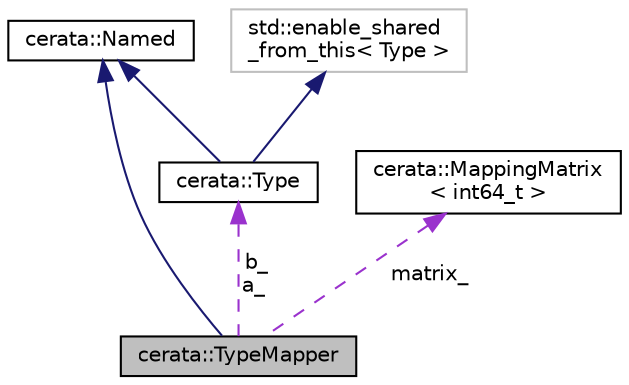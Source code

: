 digraph "cerata::TypeMapper"
{
 // LATEX_PDF_SIZE
  edge [fontname="Helvetica",fontsize="10",labelfontname="Helvetica",labelfontsize="10"];
  node [fontname="Helvetica",fontsize="10",shape=record];
  Node1 [label="cerata::TypeMapper",height=0.2,width=0.4,color="black", fillcolor="grey75", style="filled", fontcolor="black",tooltip="A structure to dynamically define type mappings between flattened types."];
  Node2 -> Node1 [dir="back",color="midnightblue",fontsize="10",style="solid",fontname="Helvetica"];
  Node2 [label="cerata::Named",height=0.2,width=0.4,color="black", fillcolor="white", style="filled",URL="$structcerata_1_1_named.html",tooltip="Convenience structure for anything that is named. Names are case-sensitive."];
  Node3 -> Node1 [dir="back",color="darkorchid3",fontsize="10",style="dashed",label=" matrix_" ,fontname="Helvetica"];
  Node3 [label="cerata::MappingMatrix\l\< int64_t \>",height=0.2,width=0.4,color="black", fillcolor="white", style="filled",URL="$classcerata_1_1_mapping_matrix.html",tooltip=" "];
  Node4 -> Node1 [dir="back",color="darkorchid3",fontsize="10",style="dashed",label=" b_\na_" ,fontname="Helvetica"];
  Node4 [label="cerata::Type",height=0.2,width=0.4,color="black", fillcolor="white", style="filled",URL="$classcerata_1_1_type.html",tooltip="A Type."];
  Node2 -> Node4 [dir="back",color="midnightblue",fontsize="10",style="solid",fontname="Helvetica"];
  Node5 -> Node4 [dir="back",color="midnightblue",fontsize="10",style="solid",fontname="Helvetica"];
  Node5 [label="std::enable_shared\l_from_this\< Type \>",height=0.2,width=0.4,color="grey75", fillcolor="white", style="filled",tooltip=" "];
}
